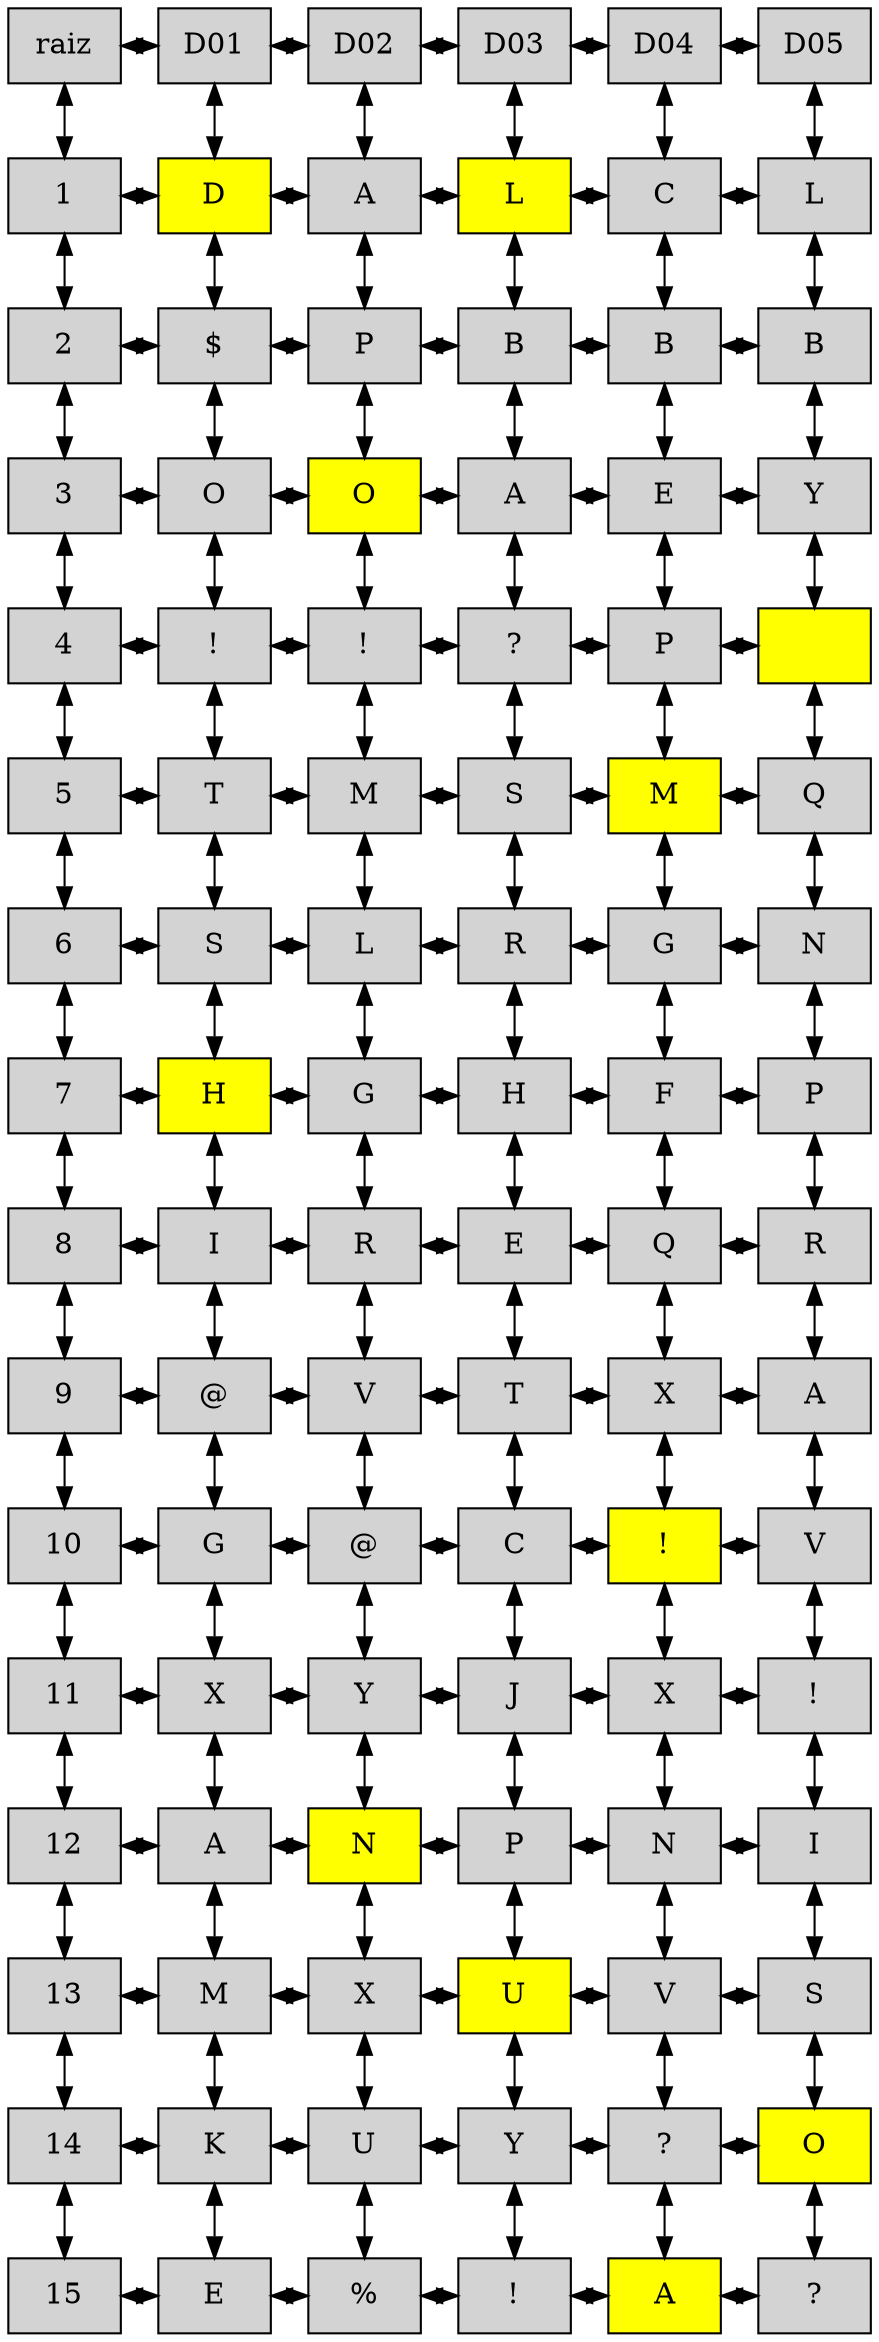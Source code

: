 digraph MatrizCapa{ 
 node[shape=box,style = filled] 
 rankdir = UD; 
 {rank = min; 
nodo00[label="raiz", rankdir=LR, group="0"];
nodo20[label="D01", rankdir=LR, group="2"];
nodo30[label="D02", rankdir=LR, group="3"];
nodo40[label="D03", rankdir=LR, group="4"];
nodo50[label="D04", rankdir=LR, group="5"];
nodo60[label="D05", rankdir=LR, group="6"];
}
{rank=same;
nodo00[label="raiz",group="0"];
nodo20[label="D01",group="2"];
nodo30[label="D02",group="3"];
nodo40[label="D03",group="4"];
nodo50[label="D04",group="5"];
nodo60[label="D05",group="6"];
}
{rank=same;
nodo02[label="1",group="0"];
nodo22[label="D",group="2",fillcolor="yellow"];
nodo32[label="A",group="3"];
nodo42[label="L",group="4",fillcolor="yellow"];
nodo52[label="C",group="5"];
nodo62[label="L",group="6"];
}
{rank=same;
nodo03[label="2",group="0"];
nodo23[label="$",group="2"];
nodo33[label="P",group="3"];
nodo43[label="B",group="4"];
nodo53[label="B",group="5"];
nodo63[label="B",group="6"];
}
{rank=same;
nodo04[label="3",group="0"];
nodo24[label="O",group="2"];
nodo34[label="O",group="3",fillcolor="yellow"];
nodo44[label="A",group="4"];
nodo54[label="E",group="5"];
nodo64[label="Y",group="6"];
}
{rank=same;
nodo05[label="4",group="0"];
nodo25[label="!",group="2"];
nodo35[label="!",group="3"];
nodo45[label="?",group="4"];
nodo55[label="P",group="5"];
nodo65[label=" ",group="6",fillcolor="yellow"];
}
{rank=same;
nodo06[label="5",group="0"];
nodo26[label="T",group="2"];
nodo36[label="M",group="3"];
nodo46[label="S",group="4"];
nodo56[label="M",group="5",fillcolor="yellow"];
nodo66[label="Q",group="6"];
}
{rank=same;
nodo07[label="6",group="0"];
nodo27[label="S",group="2"];
nodo37[label="L",group="3"];
nodo47[label="R",group="4"];
nodo57[label="G",group="5"];
nodo67[label="N",group="6"];
}
{rank=same;
nodo08[label="7",group="0"];
nodo28[label="H",group="2",fillcolor="yellow"];
nodo38[label="G",group="3"];
nodo48[label="H",group="4"];
nodo58[label="F",group="5"];
nodo68[label="P",group="6"];
}
{rank=same;
nodo09[label="8",group="0"];
nodo29[label="I",group="2"];
nodo39[label="R",group="3"];
nodo49[label="E",group="4"];
nodo59[label="Q",group="5"];
nodo69[label="R",group="6"];
}
{rank=same;
nodo010[label="9",group="0"];
nodo210[label="@",group="2"];
nodo310[label="V",group="3"];
nodo410[label="T",group="4"];
nodo510[label="X",group="5"];
nodo610[label="A",group="6"];
}
{rank=same;
nodo011[label="10",group="0"];
nodo211[label="G",group="2"];
nodo311[label="@",group="3"];
nodo411[label="C",group="4"];
nodo511[label="!",group="5",fillcolor="yellow"];
nodo611[label="V",group="6"];
}
{rank=same;
nodo012[label="11",group="0"];
nodo212[label="X",group="2"];
nodo312[label="Y",group="3"];
nodo412[label="J",group="4"];
nodo512[label="X",group="5"];
nodo612[label="!",group="6"];
}
{rank=same;
nodo013[label="12",group="0"];
nodo213[label="A",group="2"];
nodo313[label="N",group="3",fillcolor="yellow"];
nodo413[label="P",group="4"];
nodo513[label="N",group="5"];
nodo613[label="I",group="6"];
}
{rank=same;
nodo014[label="13",group="0"];
nodo214[label="M",group="2"];
nodo314[label="X",group="3"];
nodo414[label="U",group="4",fillcolor="yellow"];
nodo514[label="V",group="5"];
nodo614[label="S",group="6"];
}
{rank=same;
nodo015[label="14",group="0"];
nodo215[label="K",group="2"];
nodo315[label="U",group="3"];
nodo415[label="Y",group="4"];
nodo515[label="?",group="5"];
nodo615[label="O",group="6",fillcolor="yellow"];
}
{rank=same;
nodo016[label="15",group="0"];
nodo216[label="E",group="2"];
nodo316[label="%",group="3"];
nodo416[label="!",group="4"];
nodo516[label="A",group="5",fillcolor="yellow"];
nodo616[label="?",group="6"];
}
nodo00 -> nodo20 [dir = both]; 
nodo20 -> nodo30 [dir = both]; 
nodo30 -> nodo40 [dir = both]; 
nodo40 -> nodo50 [dir = both]; 
nodo50 -> nodo60 [dir = both]; 
nodo02 -> nodo22 [dir = both]; 
nodo22 -> nodo32 [dir = both]; 
nodo32 -> nodo42 [dir = both]; 
nodo42 -> nodo52 [dir = both]; 
nodo52 -> nodo62 [dir = both]; 
nodo03 -> nodo23 [dir = both]; 
nodo23 -> nodo33 [dir = both]; 
nodo33 -> nodo43 [dir = both]; 
nodo43 -> nodo53 [dir = both]; 
nodo53 -> nodo63 [dir = both]; 
nodo04 -> nodo24 [dir = both]; 
nodo24 -> nodo34 [dir = both]; 
nodo34 -> nodo44 [dir = both]; 
nodo44 -> nodo54 [dir = both]; 
nodo54 -> nodo64 [dir = both]; 
nodo05 -> nodo25 [dir = both]; 
nodo25 -> nodo35 [dir = both]; 
nodo35 -> nodo45 [dir = both]; 
nodo45 -> nodo55 [dir = both]; 
nodo55 -> nodo65 [dir = both]; 
nodo06 -> nodo26 [dir = both]; 
nodo26 -> nodo36 [dir = both]; 
nodo36 -> nodo46 [dir = both]; 
nodo46 -> nodo56 [dir = both]; 
nodo56 -> nodo66 [dir = both]; 
nodo07 -> nodo27 [dir = both]; 
nodo27 -> nodo37 [dir = both]; 
nodo37 -> nodo47 [dir = both]; 
nodo47 -> nodo57 [dir = both]; 
nodo57 -> nodo67 [dir = both]; 
nodo08 -> nodo28 [dir = both]; 
nodo28 -> nodo38 [dir = both]; 
nodo38 -> nodo48 [dir = both]; 
nodo48 -> nodo58 [dir = both]; 
nodo58 -> nodo68 [dir = both]; 
nodo09 -> nodo29 [dir = both]; 
nodo29 -> nodo39 [dir = both]; 
nodo39 -> nodo49 [dir = both]; 
nodo49 -> nodo59 [dir = both]; 
nodo59 -> nodo69 [dir = both]; 
nodo010 -> nodo210 [dir = both]; 
nodo210 -> nodo310 [dir = both]; 
nodo310 -> nodo410 [dir = both]; 
nodo410 -> nodo510 [dir = both]; 
nodo510 -> nodo610 [dir = both]; 
nodo011 -> nodo211 [dir = both]; 
nodo211 -> nodo311 [dir = both]; 
nodo311 -> nodo411 [dir = both]; 
nodo411 -> nodo511 [dir = both]; 
nodo511 -> nodo611 [dir = both]; 
nodo012 -> nodo212 [dir = both]; 
nodo212 -> nodo312 [dir = both]; 
nodo312 -> nodo412 [dir = both]; 
nodo412 -> nodo512 [dir = both]; 
nodo512 -> nodo612 [dir = both]; 
nodo013 -> nodo213 [dir = both]; 
nodo213 -> nodo313 [dir = both]; 
nodo313 -> nodo413 [dir = both]; 
nodo413 -> nodo513 [dir = both]; 
nodo513 -> nodo613 [dir = both]; 
nodo014 -> nodo214 [dir = both]; 
nodo214 -> nodo314 [dir = both]; 
nodo314 -> nodo414 [dir = both]; 
nodo414 -> nodo514 [dir = both]; 
nodo514 -> nodo614 [dir = both]; 
nodo015 -> nodo215 [dir = both]; 
nodo215 -> nodo315 [dir = both]; 
nodo315 -> nodo415 [dir = both]; 
nodo415 -> nodo515 [dir = both]; 
nodo515 -> nodo615 [dir = both]; 
nodo016 -> nodo216 [dir = both]; 
nodo216 -> nodo316 [dir = both]; 
nodo316 -> nodo416 [dir = both]; 
nodo416 -> nodo516 [dir = both]; 
nodo516 -> nodo616 [dir = both]; 
nodo00 -> nodo02 [dir = both]; 
nodo02 -> nodo03 [dir = both]; 
nodo03 -> nodo04 [dir = both]; 
nodo04 -> nodo05 [dir = both]; 
nodo05 -> nodo06 [dir = both]; 
nodo06 -> nodo07 [dir = both]; 
nodo07 -> nodo08 [dir = both]; 
nodo08 -> nodo09 [dir = both]; 
nodo09 -> nodo010 [dir = both]; 
nodo010 -> nodo011 [dir = both]; 
nodo011 -> nodo012 [dir = both]; 
nodo012 -> nodo013 [dir = both]; 
nodo013 -> nodo014 [dir = both]; 
nodo014 -> nodo015 [dir = both]; 
nodo015 -> nodo016 [dir = both]; 
nodo20 -> nodo22 [dir = both]; 
nodo22 -> nodo23 [dir = both]; 
nodo23 -> nodo24 [dir = both]; 
nodo24 -> nodo25 [dir = both]; 
nodo25 -> nodo26 [dir = both]; 
nodo26 -> nodo27 [dir = both]; 
nodo27 -> nodo28 [dir = both]; 
nodo28 -> nodo29 [dir = both]; 
nodo29 -> nodo210 [dir = both]; 
nodo210 -> nodo211 [dir = both]; 
nodo211 -> nodo212 [dir = both]; 
nodo212 -> nodo213 [dir = both]; 
nodo213 -> nodo214 [dir = both]; 
nodo214 -> nodo215 [dir = both]; 
nodo215 -> nodo216 [dir = both]; 
nodo30 -> nodo32 [dir = both]; 
nodo32 -> nodo33 [dir = both]; 
nodo33 -> nodo34 [dir = both]; 
nodo34 -> nodo35 [dir = both]; 
nodo35 -> nodo36 [dir = both]; 
nodo36 -> nodo37 [dir = both]; 
nodo37 -> nodo38 [dir = both]; 
nodo38 -> nodo39 [dir = both]; 
nodo39 -> nodo310 [dir = both]; 
nodo310 -> nodo311 [dir = both]; 
nodo311 -> nodo312 [dir = both]; 
nodo312 -> nodo313 [dir = both]; 
nodo313 -> nodo314 [dir = both]; 
nodo314 -> nodo315 [dir = both]; 
nodo315 -> nodo316 [dir = both]; 
nodo40 -> nodo42 [dir = both]; 
nodo42 -> nodo43 [dir = both]; 
nodo43 -> nodo44 [dir = both]; 
nodo44 -> nodo45 [dir = both]; 
nodo45 -> nodo46 [dir = both]; 
nodo46 -> nodo47 [dir = both]; 
nodo47 -> nodo48 [dir = both]; 
nodo48 -> nodo49 [dir = both]; 
nodo49 -> nodo410 [dir = both]; 
nodo410 -> nodo411 [dir = both]; 
nodo411 -> nodo412 [dir = both]; 
nodo412 -> nodo413 [dir = both]; 
nodo413 -> nodo414 [dir = both]; 
nodo414 -> nodo415 [dir = both]; 
nodo415 -> nodo416 [dir = both]; 
nodo50 -> nodo52 [dir = both]; 
nodo52 -> nodo53 [dir = both]; 
nodo53 -> nodo54 [dir = both]; 
nodo54 -> nodo55 [dir = both]; 
nodo55 -> nodo56 [dir = both]; 
nodo56 -> nodo57 [dir = both]; 
nodo57 -> nodo58 [dir = both]; 
nodo58 -> nodo59 [dir = both]; 
nodo59 -> nodo510 [dir = both]; 
nodo510 -> nodo511 [dir = both]; 
nodo511 -> nodo512 [dir = both]; 
nodo512 -> nodo513 [dir = both]; 
nodo513 -> nodo514 [dir = both]; 
nodo514 -> nodo515 [dir = both]; 
nodo515 -> nodo516 [dir = both]; 
nodo60 -> nodo62 [dir = both]; 
nodo62 -> nodo63 [dir = both]; 
nodo63 -> nodo64 [dir = both]; 
nodo64 -> nodo65 [dir = both]; 
nodo65 -> nodo66 [dir = both]; 
nodo66 -> nodo67 [dir = both]; 
nodo67 -> nodo68 [dir = both]; 
nodo68 -> nodo69 [dir = both]; 
nodo69 -> nodo610 [dir = both]; 
nodo610 -> nodo611 [dir = both]; 
nodo611 -> nodo612 [dir = both]; 
nodo612 -> nodo613 [dir = both]; 
nodo613 -> nodo614 [dir = both]; 
nodo614 -> nodo615 [dir = both]; 
nodo615 -> nodo616 [dir = both]; 
}